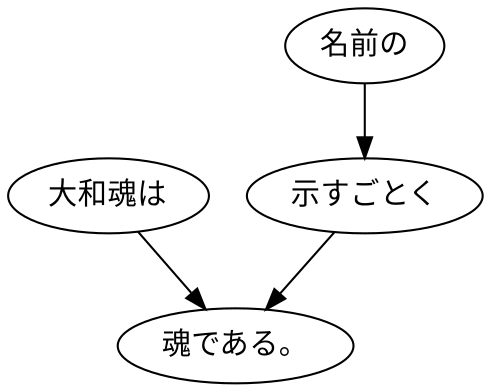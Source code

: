 digraph graph3869 {
	node0 [label="大和魂は"];
	node1 [label="名前の"];
	node2 [label="示すごとく"];
	node3 [label="魂である。"];
	node0 -> node3;
	node1 -> node2;
	node2 -> node3;
}

